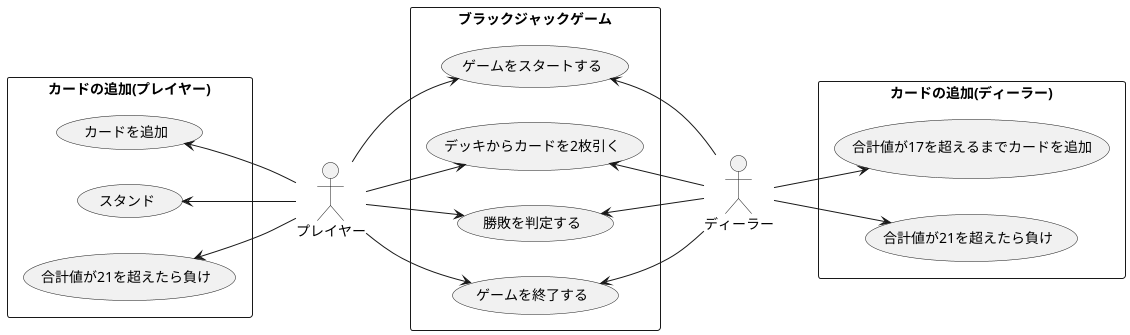 @startuml blackjack

left to right direction

actor "プレイヤー" as user1
actor "ディーラー" as user2

rectangle ブラックジャックゲーム {
  usecase "ゲームをスタートする" as UC1
  usecase "デッキからカードを2枚引く" as UC2
  usecase "勝敗を判定する" as UC3
  usecase "ゲームを終了する" as UC4
}

rectangle カードの追加(プレイヤー) {
  usecase "カードを追加" as UC_player_card1
  usecase "スタンド" as UC_player_card2
  usecase "合計値が21を超えたら負け" as UC_player_card3
}

rectangle カードの追加(ディーラー) {
  usecase "合計値が17を超えるまでカードを追加" as UC_dealer_card1
  usecase "合計値が21を超えたら負け" as UC_dealer_card2
}

user1 --> UC1
user1 --> UC2
user1 --> UC3
user1 --> UC4
UC_player_card1 <-- user1
UC_player_card2 <-- user1
UC_player_card3 <-- user1

UC1 <-- user2
UC2 <-- user2
UC3 <-- user2
UC4 <-- user2
user2 --> UC_dealer_card1
user2 --> UC_dealer_card2

@enduml
